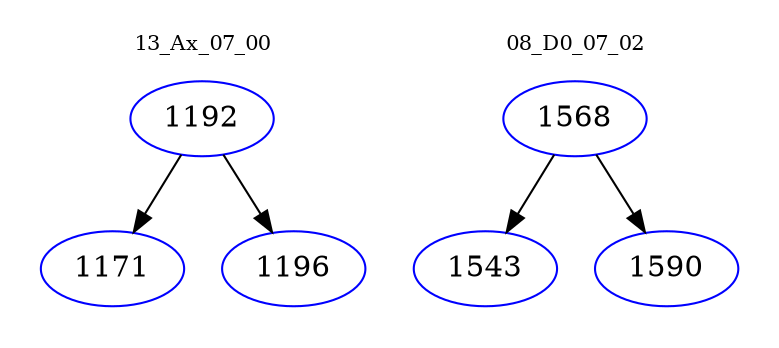 digraph{
subgraph cluster_0 {
color = white
label = "13_Ax_07_00";
fontsize=10;
T0_1192 [label="1192", color="blue"]
T0_1192 -> T0_1171 [color="black"]
T0_1171 [label="1171", color="blue"]
T0_1192 -> T0_1196 [color="black"]
T0_1196 [label="1196", color="blue"]
}
subgraph cluster_1 {
color = white
label = "08_D0_07_02";
fontsize=10;
T1_1568 [label="1568", color="blue"]
T1_1568 -> T1_1543 [color="black"]
T1_1543 [label="1543", color="blue"]
T1_1568 -> T1_1590 [color="black"]
T1_1590 [label="1590", color="blue"]
}
}
